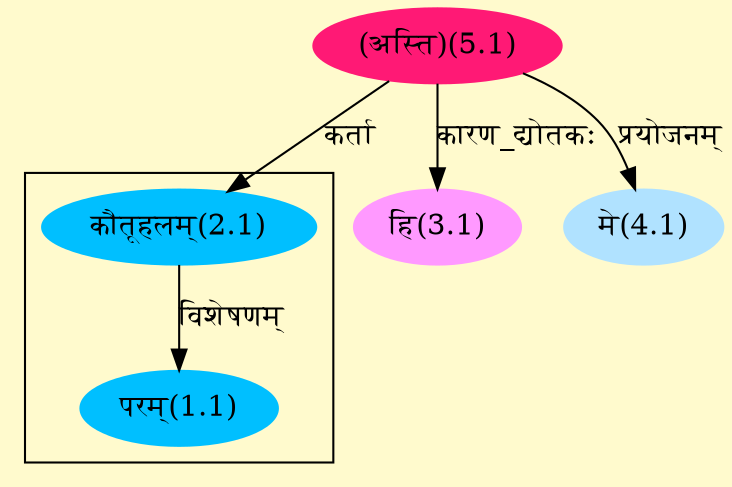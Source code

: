 digraph G{
rankdir=BT;
 compound=true;
 bgcolor="lemonchiffon1";

subgraph cluster_1{
Node1_1 [style=filled, color="#00BFFF" label = "परम्(1.1)"]
Node2_1 [style=filled, color="#00BFFF" label = "कौतूहलम्(2.1)"]

}
Node2_1 [style=filled, color="#00BFFF" label = "कौतूहलम्(2.1)"]
Node5_1 [style=filled, color="#FF1975" label = "(अस्ति)(5.1)"]
Node3_1 [style=filled, color="#FF99FF" label = "हि(3.1)"]
Node4_1 [style=filled, color="#B0E2FF" label = "मे(4.1)"]
/* Start of Relations section */

Node1_1 -> Node2_1 [  label="विशेषणम्"  dir="back" ]
Node2_1 -> Node5_1 [  label="कर्ता"  dir="back" ]
Node3_1 -> Node5_1 [  label="कारण_द्योतकः"  dir="back" ]
Node4_1 -> Node5_1 [  label="प्रयोजनम्"  dir="back" ]
}
